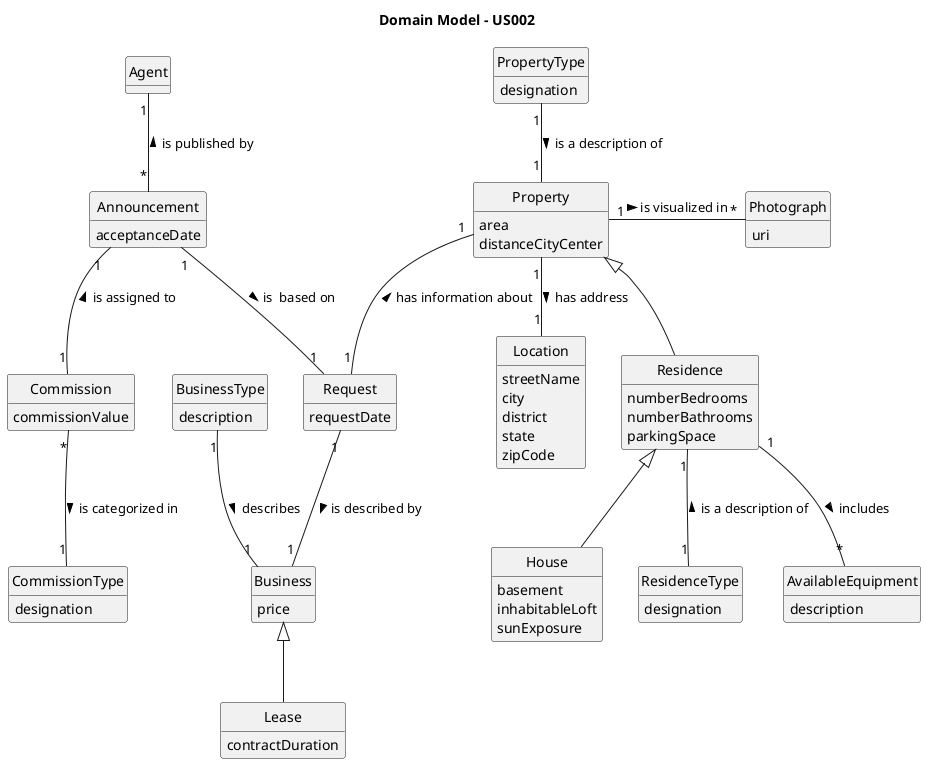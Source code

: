 @startuml
skinparam monochrome true
skinparam packageStyle rectangle
skinparam shadowing false

'left to right direction

skinparam classAttributeIconSize 0

hide circle
hide methods

title Domain Model - US002


class Announcement {
acceptanceDate
}
class Commission {
commissionValue
}
class CommissionType{
designation
}
class Property{
 area
 distanceCityCenter
}

class Residence{
 numberBedrooms
 numberBathrooms
 parkingSpace
}
class House{
 basement
 inhabitableLoft
 sunExposure
}
class PropertyType{
designation
}
class ResidenceType{
designation
}
class Photograph{
uri
}
class Location{
streetName
city
district
state
zipCode
}
class Business{
price
}
class Lease{
contractDuration
}
class Agent {
}
class AvailableEquipment{
description
}
class Request{
requestDate
}
class BusinessType{
description
}


Agent "1" -- "*" Announcement: is published by <
PropertyType "1" -- "1" Property: is a description of >
Residence -up-|> Property
ResidenceType "1" -up- "1" Residence: is a description of >
House -up-|> Residence
Property "1" - "*" Photograph: is visualized in >
Property "1"--"1" Location: has address >
Business <|-- Lease
Residence "1" -- "*"AvailableEquipment: includes >
Announcement "1" -- "1" Commission : is assigned to <
Commission "*" -- "1" CommissionType : is categorized in >
Property "1" -- "1" Request : < has information about
Request "1" -- "1" Business: is described by >
BusinessType "1" -- "1" Business : describes >
Announcement "1" -- "1" Request : is  based on >



@enduml